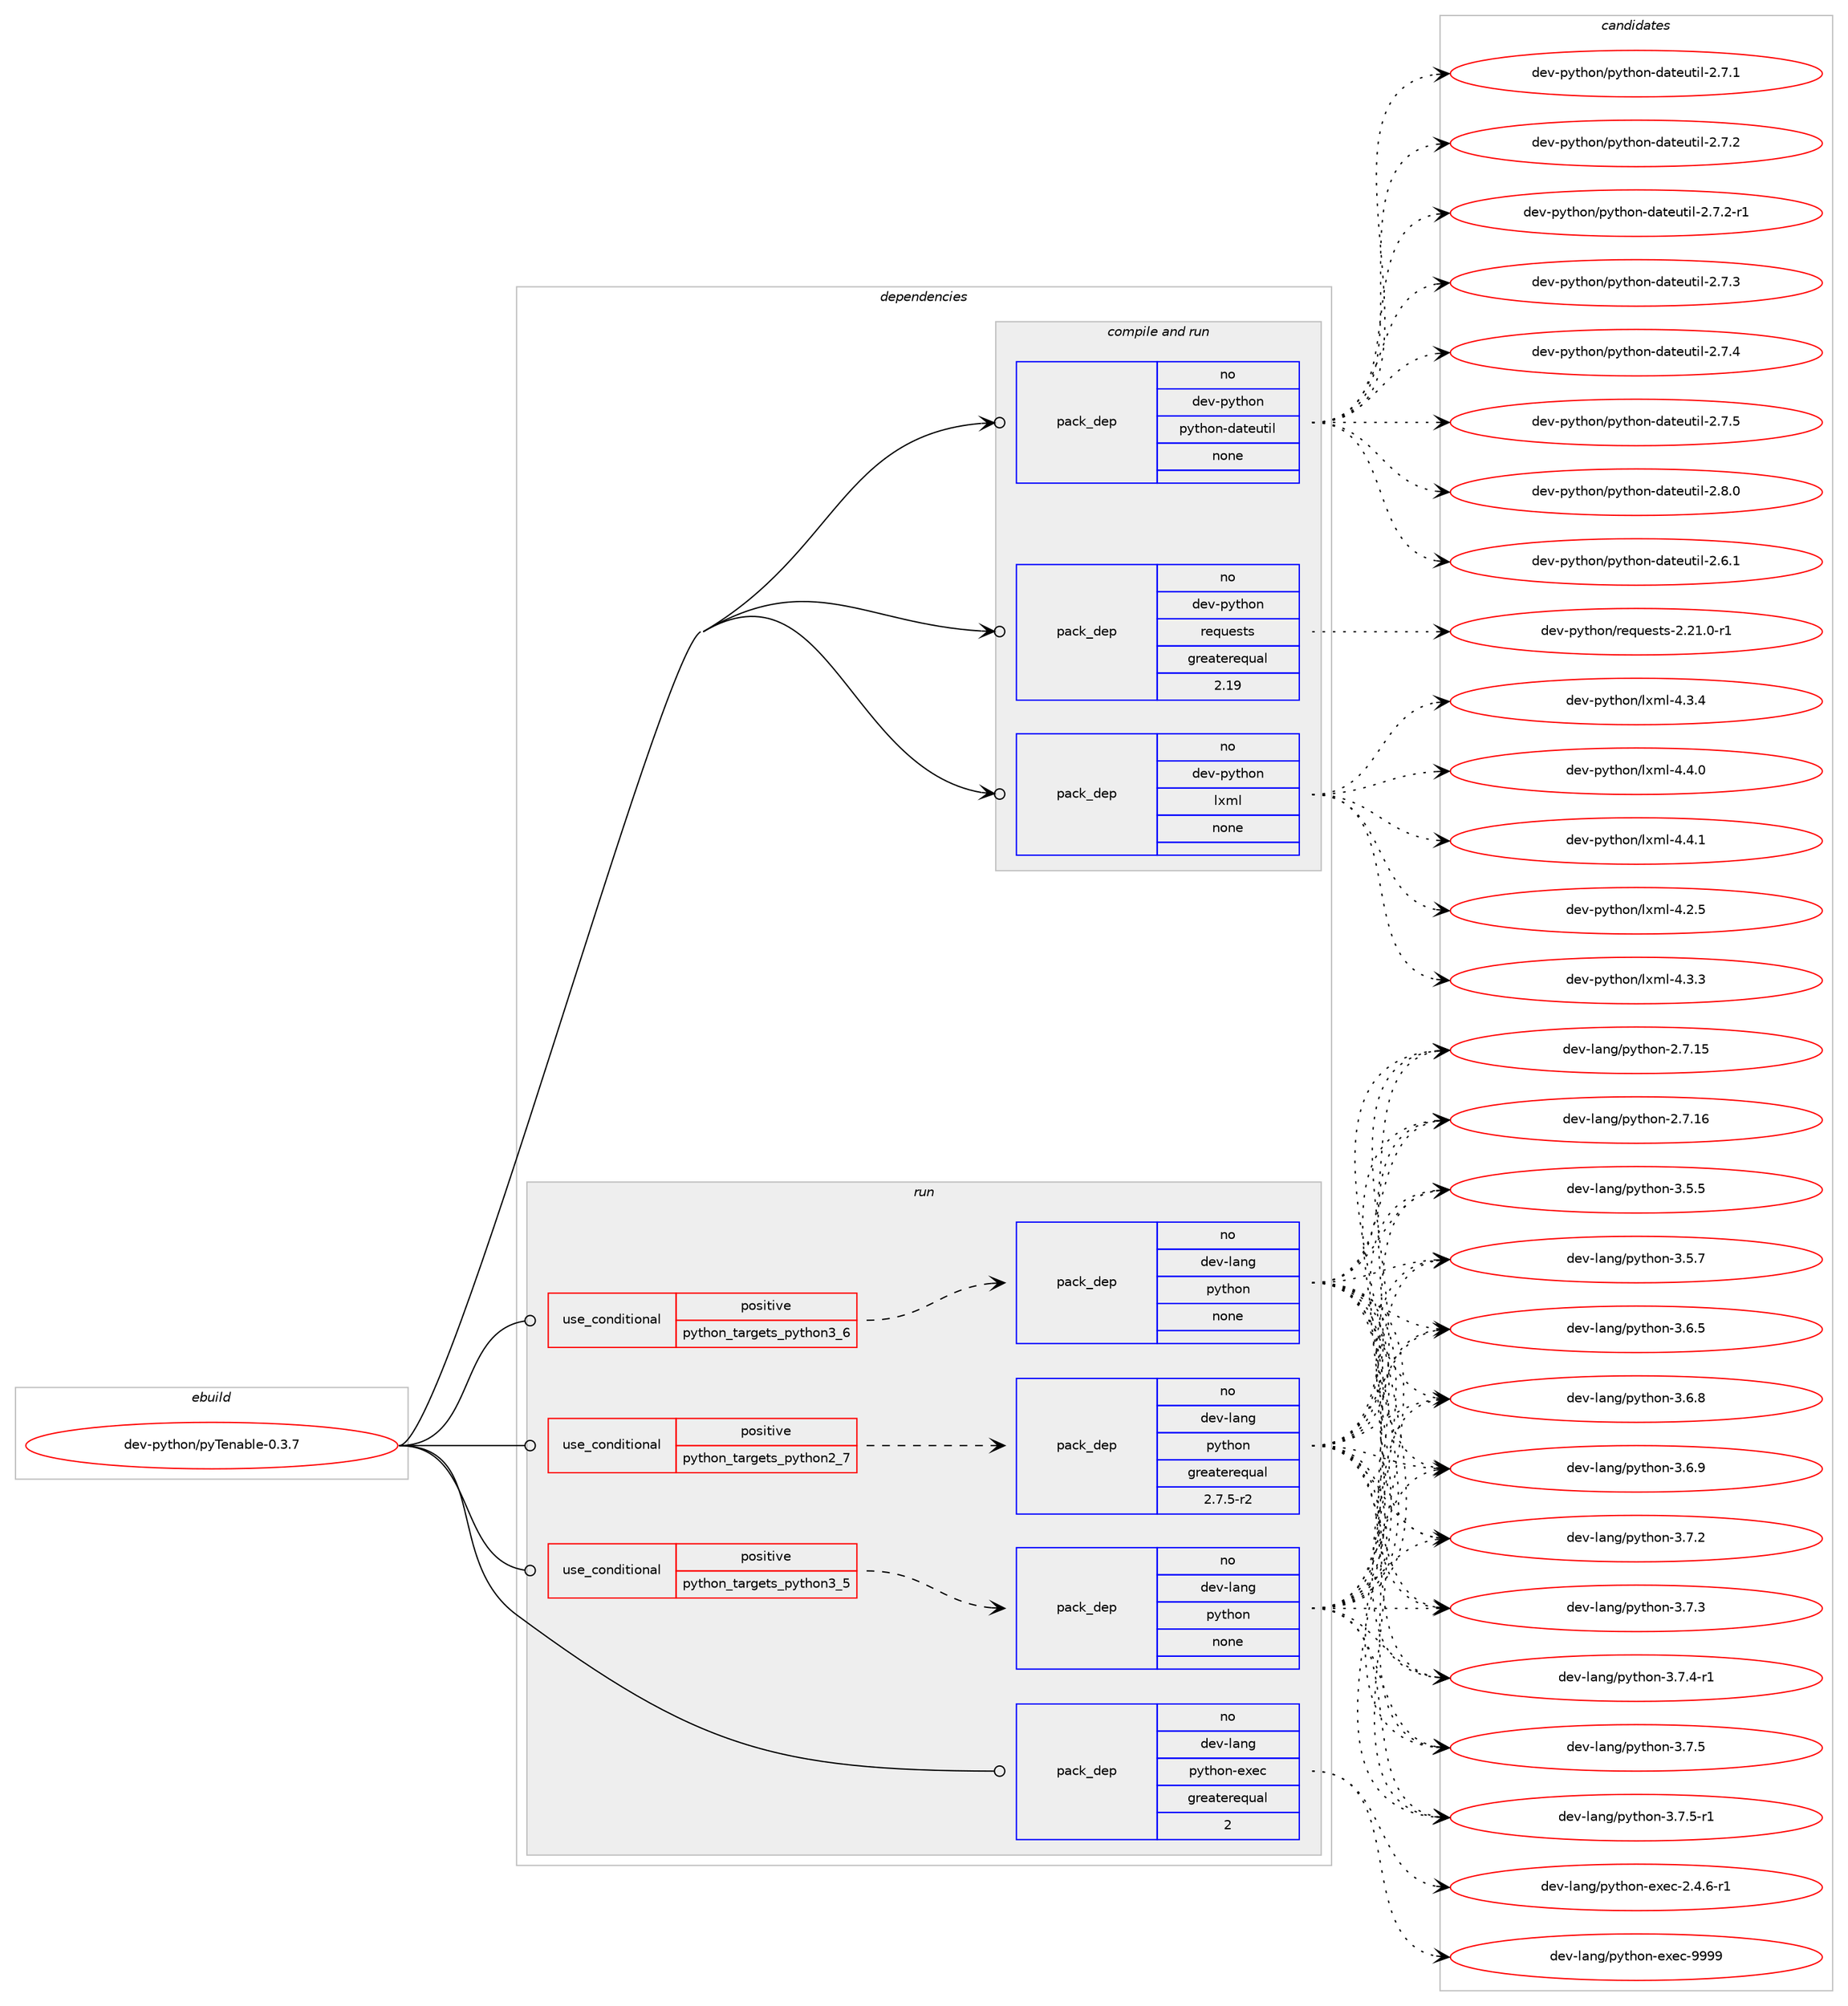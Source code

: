 digraph prolog {

# *************
# Graph options
# *************

newrank=true;
concentrate=true;
compound=true;
graph [rankdir=LR,fontname=Helvetica,fontsize=10,ranksep=1.5];#, ranksep=2.5, nodesep=0.2];
edge  [arrowhead=vee];
node  [fontname=Helvetica,fontsize=10];

# **********
# The ebuild
# **********

subgraph cluster_leftcol {
color=gray;
rank=same;
label=<<i>ebuild</i>>;
id [label="dev-python/pyTenable-0.3.7", color=red, width=4, href="../dev-python/pyTenable-0.3.7.svg"];
}

# ****************
# The dependencies
# ****************

subgraph cluster_midcol {
color=gray;
label=<<i>dependencies</i>>;
subgraph cluster_compile {
fillcolor="#eeeeee";
style=filled;
label=<<i>compile</i>>;
}
subgraph cluster_compileandrun {
fillcolor="#eeeeee";
style=filled;
label=<<i>compile and run</i>>;
subgraph pack466911 {
dependency623995 [label=<<TABLE BORDER="0" CELLBORDER="1" CELLSPACING="0" CELLPADDING="4" WIDTH="220"><TR><TD ROWSPAN="6" CELLPADDING="30">pack_dep</TD></TR><TR><TD WIDTH="110">no</TD></TR><TR><TD>dev-python</TD></TR><TR><TD>lxml</TD></TR><TR><TD>none</TD></TR><TR><TD></TD></TR></TABLE>>, shape=none, color=blue];
}
id:e -> dependency623995:w [weight=20,style="solid",arrowhead="odotvee"];
subgraph pack466912 {
dependency623996 [label=<<TABLE BORDER="0" CELLBORDER="1" CELLSPACING="0" CELLPADDING="4" WIDTH="220"><TR><TD ROWSPAN="6" CELLPADDING="30">pack_dep</TD></TR><TR><TD WIDTH="110">no</TD></TR><TR><TD>dev-python</TD></TR><TR><TD>python-dateutil</TD></TR><TR><TD>none</TD></TR><TR><TD></TD></TR></TABLE>>, shape=none, color=blue];
}
id:e -> dependency623996:w [weight=20,style="solid",arrowhead="odotvee"];
subgraph pack466913 {
dependency623997 [label=<<TABLE BORDER="0" CELLBORDER="1" CELLSPACING="0" CELLPADDING="4" WIDTH="220"><TR><TD ROWSPAN="6" CELLPADDING="30">pack_dep</TD></TR><TR><TD WIDTH="110">no</TD></TR><TR><TD>dev-python</TD></TR><TR><TD>requests</TD></TR><TR><TD>greaterequal</TD></TR><TR><TD>2.19</TD></TR></TABLE>>, shape=none, color=blue];
}
id:e -> dependency623997:w [weight=20,style="solid",arrowhead="odotvee"];
}
subgraph cluster_run {
fillcolor="#eeeeee";
style=filled;
label=<<i>run</i>>;
subgraph cond145240 {
dependency623998 [label=<<TABLE BORDER="0" CELLBORDER="1" CELLSPACING="0" CELLPADDING="4"><TR><TD ROWSPAN="3" CELLPADDING="10">use_conditional</TD></TR><TR><TD>positive</TD></TR><TR><TD>python_targets_python2_7</TD></TR></TABLE>>, shape=none, color=red];
subgraph pack466914 {
dependency623999 [label=<<TABLE BORDER="0" CELLBORDER="1" CELLSPACING="0" CELLPADDING="4" WIDTH="220"><TR><TD ROWSPAN="6" CELLPADDING="30">pack_dep</TD></TR><TR><TD WIDTH="110">no</TD></TR><TR><TD>dev-lang</TD></TR><TR><TD>python</TD></TR><TR><TD>greaterequal</TD></TR><TR><TD>2.7.5-r2</TD></TR></TABLE>>, shape=none, color=blue];
}
dependency623998:e -> dependency623999:w [weight=20,style="dashed",arrowhead="vee"];
}
id:e -> dependency623998:w [weight=20,style="solid",arrowhead="odot"];
subgraph cond145241 {
dependency624000 [label=<<TABLE BORDER="0" CELLBORDER="1" CELLSPACING="0" CELLPADDING="4"><TR><TD ROWSPAN="3" CELLPADDING="10">use_conditional</TD></TR><TR><TD>positive</TD></TR><TR><TD>python_targets_python3_5</TD></TR></TABLE>>, shape=none, color=red];
subgraph pack466915 {
dependency624001 [label=<<TABLE BORDER="0" CELLBORDER="1" CELLSPACING="0" CELLPADDING="4" WIDTH="220"><TR><TD ROWSPAN="6" CELLPADDING="30">pack_dep</TD></TR><TR><TD WIDTH="110">no</TD></TR><TR><TD>dev-lang</TD></TR><TR><TD>python</TD></TR><TR><TD>none</TD></TR><TR><TD></TD></TR></TABLE>>, shape=none, color=blue];
}
dependency624000:e -> dependency624001:w [weight=20,style="dashed",arrowhead="vee"];
}
id:e -> dependency624000:w [weight=20,style="solid",arrowhead="odot"];
subgraph cond145242 {
dependency624002 [label=<<TABLE BORDER="0" CELLBORDER="1" CELLSPACING="0" CELLPADDING="4"><TR><TD ROWSPAN="3" CELLPADDING="10">use_conditional</TD></TR><TR><TD>positive</TD></TR><TR><TD>python_targets_python3_6</TD></TR></TABLE>>, shape=none, color=red];
subgraph pack466916 {
dependency624003 [label=<<TABLE BORDER="0" CELLBORDER="1" CELLSPACING="0" CELLPADDING="4" WIDTH="220"><TR><TD ROWSPAN="6" CELLPADDING="30">pack_dep</TD></TR><TR><TD WIDTH="110">no</TD></TR><TR><TD>dev-lang</TD></TR><TR><TD>python</TD></TR><TR><TD>none</TD></TR><TR><TD></TD></TR></TABLE>>, shape=none, color=blue];
}
dependency624002:e -> dependency624003:w [weight=20,style="dashed",arrowhead="vee"];
}
id:e -> dependency624002:w [weight=20,style="solid",arrowhead="odot"];
subgraph pack466917 {
dependency624004 [label=<<TABLE BORDER="0" CELLBORDER="1" CELLSPACING="0" CELLPADDING="4" WIDTH="220"><TR><TD ROWSPAN="6" CELLPADDING="30">pack_dep</TD></TR><TR><TD WIDTH="110">no</TD></TR><TR><TD>dev-lang</TD></TR><TR><TD>python-exec</TD></TR><TR><TD>greaterequal</TD></TR><TR><TD>2</TD></TR></TABLE>>, shape=none, color=blue];
}
id:e -> dependency624004:w [weight=20,style="solid",arrowhead="odot"];
}
}

# **************
# The candidates
# **************

subgraph cluster_choices {
rank=same;
color=gray;
label=<<i>candidates</i>>;

subgraph choice466911 {
color=black;
nodesep=1;
choice1001011184511212111610411111047108120109108455246504653 [label="dev-python/lxml-4.2.5", color=red, width=4,href="../dev-python/lxml-4.2.5.svg"];
choice1001011184511212111610411111047108120109108455246514651 [label="dev-python/lxml-4.3.3", color=red, width=4,href="../dev-python/lxml-4.3.3.svg"];
choice1001011184511212111610411111047108120109108455246514652 [label="dev-python/lxml-4.3.4", color=red, width=4,href="../dev-python/lxml-4.3.4.svg"];
choice1001011184511212111610411111047108120109108455246524648 [label="dev-python/lxml-4.4.0", color=red, width=4,href="../dev-python/lxml-4.4.0.svg"];
choice1001011184511212111610411111047108120109108455246524649 [label="dev-python/lxml-4.4.1", color=red, width=4,href="../dev-python/lxml-4.4.1.svg"];
dependency623995:e -> choice1001011184511212111610411111047108120109108455246504653:w [style=dotted,weight="100"];
dependency623995:e -> choice1001011184511212111610411111047108120109108455246514651:w [style=dotted,weight="100"];
dependency623995:e -> choice1001011184511212111610411111047108120109108455246514652:w [style=dotted,weight="100"];
dependency623995:e -> choice1001011184511212111610411111047108120109108455246524648:w [style=dotted,weight="100"];
dependency623995:e -> choice1001011184511212111610411111047108120109108455246524649:w [style=dotted,weight="100"];
}
subgraph choice466912 {
color=black;
nodesep=1;
choice10010111845112121116104111110471121211161041111104510097116101117116105108455046544649 [label="dev-python/python-dateutil-2.6.1", color=red, width=4,href="../dev-python/python-dateutil-2.6.1.svg"];
choice10010111845112121116104111110471121211161041111104510097116101117116105108455046554649 [label="dev-python/python-dateutil-2.7.1", color=red, width=4,href="../dev-python/python-dateutil-2.7.1.svg"];
choice10010111845112121116104111110471121211161041111104510097116101117116105108455046554650 [label="dev-python/python-dateutil-2.7.2", color=red, width=4,href="../dev-python/python-dateutil-2.7.2.svg"];
choice100101118451121211161041111104711212111610411111045100971161011171161051084550465546504511449 [label="dev-python/python-dateutil-2.7.2-r1", color=red, width=4,href="../dev-python/python-dateutil-2.7.2-r1.svg"];
choice10010111845112121116104111110471121211161041111104510097116101117116105108455046554651 [label="dev-python/python-dateutil-2.7.3", color=red, width=4,href="../dev-python/python-dateutil-2.7.3.svg"];
choice10010111845112121116104111110471121211161041111104510097116101117116105108455046554652 [label="dev-python/python-dateutil-2.7.4", color=red, width=4,href="../dev-python/python-dateutil-2.7.4.svg"];
choice10010111845112121116104111110471121211161041111104510097116101117116105108455046554653 [label="dev-python/python-dateutil-2.7.5", color=red, width=4,href="../dev-python/python-dateutil-2.7.5.svg"];
choice10010111845112121116104111110471121211161041111104510097116101117116105108455046564648 [label="dev-python/python-dateutil-2.8.0", color=red, width=4,href="../dev-python/python-dateutil-2.8.0.svg"];
dependency623996:e -> choice10010111845112121116104111110471121211161041111104510097116101117116105108455046544649:w [style=dotted,weight="100"];
dependency623996:e -> choice10010111845112121116104111110471121211161041111104510097116101117116105108455046554649:w [style=dotted,weight="100"];
dependency623996:e -> choice10010111845112121116104111110471121211161041111104510097116101117116105108455046554650:w [style=dotted,weight="100"];
dependency623996:e -> choice100101118451121211161041111104711212111610411111045100971161011171161051084550465546504511449:w [style=dotted,weight="100"];
dependency623996:e -> choice10010111845112121116104111110471121211161041111104510097116101117116105108455046554651:w [style=dotted,weight="100"];
dependency623996:e -> choice10010111845112121116104111110471121211161041111104510097116101117116105108455046554652:w [style=dotted,weight="100"];
dependency623996:e -> choice10010111845112121116104111110471121211161041111104510097116101117116105108455046554653:w [style=dotted,weight="100"];
dependency623996:e -> choice10010111845112121116104111110471121211161041111104510097116101117116105108455046564648:w [style=dotted,weight="100"];
}
subgraph choice466913 {
color=black;
nodesep=1;
choice1001011184511212111610411111047114101113117101115116115455046504946484511449 [label="dev-python/requests-2.21.0-r1", color=red, width=4,href="../dev-python/requests-2.21.0-r1.svg"];
dependency623997:e -> choice1001011184511212111610411111047114101113117101115116115455046504946484511449:w [style=dotted,weight="100"];
}
subgraph choice466914 {
color=black;
nodesep=1;
choice10010111845108971101034711212111610411111045504655464953 [label="dev-lang/python-2.7.15", color=red, width=4,href="../dev-lang/python-2.7.15.svg"];
choice10010111845108971101034711212111610411111045504655464954 [label="dev-lang/python-2.7.16", color=red, width=4,href="../dev-lang/python-2.7.16.svg"];
choice100101118451089711010347112121116104111110455146534653 [label="dev-lang/python-3.5.5", color=red, width=4,href="../dev-lang/python-3.5.5.svg"];
choice100101118451089711010347112121116104111110455146534655 [label="dev-lang/python-3.5.7", color=red, width=4,href="../dev-lang/python-3.5.7.svg"];
choice100101118451089711010347112121116104111110455146544653 [label="dev-lang/python-3.6.5", color=red, width=4,href="../dev-lang/python-3.6.5.svg"];
choice100101118451089711010347112121116104111110455146544656 [label="dev-lang/python-3.6.8", color=red, width=4,href="../dev-lang/python-3.6.8.svg"];
choice100101118451089711010347112121116104111110455146544657 [label="dev-lang/python-3.6.9", color=red, width=4,href="../dev-lang/python-3.6.9.svg"];
choice100101118451089711010347112121116104111110455146554650 [label="dev-lang/python-3.7.2", color=red, width=4,href="../dev-lang/python-3.7.2.svg"];
choice100101118451089711010347112121116104111110455146554651 [label="dev-lang/python-3.7.3", color=red, width=4,href="../dev-lang/python-3.7.3.svg"];
choice1001011184510897110103471121211161041111104551465546524511449 [label="dev-lang/python-3.7.4-r1", color=red, width=4,href="../dev-lang/python-3.7.4-r1.svg"];
choice100101118451089711010347112121116104111110455146554653 [label="dev-lang/python-3.7.5", color=red, width=4,href="../dev-lang/python-3.7.5.svg"];
choice1001011184510897110103471121211161041111104551465546534511449 [label="dev-lang/python-3.7.5-r1", color=red, width=4,href="../dev-lang/python-3.7.5-r1.svg"];
dependency623999:e -> choice10010111845108971101034711212111610411111045504655464953:w [style=dotted,weight="100"];
dependency623999:e -> choice10010111845108971101034711212111610411111045504655464954:w [style=dotted,weight="100"];
dependency623999:e -> choice100101118451089711010347112121116104111110455146534653:w [style=dotted,weight="100"];
dependency623999:e -> choice100101118451089711010347112121116104111110455146534655:w [style=dotted,weight="100"];
dependency623999:e -> choice100101118451089711010347112121116104111110455146544653:w [style=dotted,weight="100"];
dependency623999:e -> choice100101118451089711010347112121116104111110455146544656:w [style=dotted,weight="100"];
dependency623999:e -> choice100101118451089711010347112121116104111110455146544657:w [style=dotted,weight="100"];
dependency623999:e -> choice100101118451089711010347112121116104111110455146554650:w [style=dotted,weight="100"];
dependency623999:e -> choice100101118451089711010347112121116104111110455146554651:w [style=dotted,weight="100"];
dependency623999:e -> choice1001011184510897110103471121211161041111104551465546524511449:w [style=dotted,weight="100"];
dependency623999:e -> choice100101118451089711010347112121116104111110455146554653:w [style=dotted,weight="100"];
dependency623999:e -> choice1001011184510897110103471121211161041111104551465546534511449:w [style=dotted,weight="100"];
}
subgraph choice466915 {
color=black;
nodesep=1;
choice10010111845108971101034711212111610411111045504655464953 [label="dev-lang/python-2.7.15", color=red, width=4,href="../dev-lang/python-2.7.15.svg"];
choice10010111845108971101034711212111610411111045504655464954 [label="dev-lang/python-2.7.16", color=red, width=4,href="../dev-lang/python-2.7.16.svg"];
choice100101118451089711010347112121116104111110455146534653 [label="dev-lang/python-3.5.5", color=red, width=4,href="../dev-lang/python-3.5.5.svg"];
choice100101118451089711010347112121116104111110455146534655 [label="dev-lang/python-3.5.7", color=red, width=4,href="../dev-lang/python-3.5.7.svg"];
choice100101118451089711010347112121116104111110455146544653 [label="dev-lang/python-3.6.5", color=red, width=4,href="../dev-lang/python-3.6.5.svg"];
choice100101118451089711010347112121116104111110455146544656 [label="dev-lang/python-3.6.8", color=red, width=4,href="../dev-lang/python-3.6.8.svg"];
choice100101118451089711010347112121116104111110455146544657 [label="dev-lang/python-3.6.9", color=red, width=4,href="../dev-lang/python-3.6.9.svg"];
choice100101118451089711010347112121116104111110455146554650 [label="dev-lang/python-3.7.2", color=red, width=4,href="../dev-lang/python-3.7.2.svg"];
choice100101118451089711010347112121116104111110455146554651 [label="dev-lang/python-3.7.3", color=red, width=4,href="../dev-lang/python-3.7.3.svg"];
choice1001011184510897110103471121211161041111104551465546524511449 [label="dev-lang/python-3.7.4-r1", color=red, width=4,href="../dev-lang/python-3.7.4-r1.svg"];
choice100101118451089711010347112121116104111110455146554653 [label="dev-lang/python-3.7.5", color=red, width=4,href="../dev-lang/python-3.7.5.svg"];
choice1001011184510897110103471121211161041111104551465546534511449 [label="dev-lang/python-3.7.5-r1", color=red, width=4,href="../dev-lang/python-3.7.5-r1.svg"];
dependency624001:e -> choice10010111845108971101034711212111610411111045504655464953:w [style=dotted,weight="100"];
dependency624001:e -> choice10010111845108971101034711212111610411111045504655464954:w [style=dotted,weight="100"];
dependency624001:e -> choice100101118451089711010347112121116104111110455146534653:w [style=dotted,weight="100"];
dependency624001:e -> choice100101118451089711010347112121116104111110455146534655:w [style=dotted,weight="100"];
dependency624001:e -> choice100101118451089711010347112121116104111110455146544653:w [style=dotted,weight="100"];
dependency624001:e -> choice100101118451089711010347112121116104111110455146544656:w [style=dotted,weight="100"];
dependency624001:e -> choice100101118451089711010347112121116104111110455146544657:w [style=dotted,weight="100"];
dependency624001:e -> choice100101118451089711010347112121116104111110455146554650:w [style=dotted,weight="100"];
dependency624001:e -> choice100101118451089711010347112121116104111110455146554651:w [style=dotted,weight="100"];
dependency624001:e -> choice1001011184510897110103471121211161041111104551465546524511449:w [style=dotted,weight="100"];
dependency624001:e -> choice100101118451089711010347112121116104111110455146554653:w [style=dotted,weight="100"];
dependency624001:e -> choice1001011184510897110103471121211161041111104551465546534511449:w [style=dotted,weight="100"];
}
subgraph choice466916 {
color=black;
nodesep=1;
choice10010111845108971101034711212111610411111045504655464953 [label="dev-lang/python-2.7.15", color=red, width=4,href="../dev-lang/python-2.7.15.svg"];
choice10010111845108971101034711212111610411111045504655464954 [label="dev-lang/python-2.7.16", color=red, width=4,href="../dev-lang/python-2.7.16.svg"];
choice100101118451089711010347112121116104111110455146534653 [label="dev-lang/python-3.5.5", color=red, width=4,href="../dev-lang/python-3.5.5.svg"];
choice100101118451089711010347112121116104111110455146534655 [label="dev-lang/python-3.5.7", color=red, width=4,href="../dev-lang/python-3.5.7.svg"];
choice100101118451089711010347112121116104111110455146544653 [label="dev-lang/python-3.6.5", color=red, width=4,href="../dev-lang/python-3.6.5.svg"];
choice100101118451089711010347112121116104111110455146544656 [label="dev-lang/python-3.6.8", color=red, width=4,href="../dev-lang/python-3.6.8.svg"];
choice100101118451089711010347112121116104111110455146544657 [label="dev-lang/python-3.6.9", color=red, width=4,href="../dev-lang/python-3.6.9.svg"];
choice100101118451089711010347112121116104111110455146554650 [label="dev-lang/python-3.7.2", color=red, width=4,href="../dev-lang/python-3.7.2.svg"];
choice100101118451089711010347112121116104111110455146554651 [label="dev-lang/python-3.7.3", color=red, width=4,href="../dev-lang/python-3.7.3.svg"];
choice1001011184510897110103471121211161041111104551465546524511449 [label="dev-lang/python-3.7.4-r1", color=red, width=4,href="../dev-lang/python-3.7.4-r1.svg"];
choice100101118451089711010347112121116104111110455146554653 [label="dev-lang/python-3.7.5", color=red, width=4,href="../dev-lang/python-3.7.5.svg"];
choice1001011184510897110103471121211161041111104551465546534511449 [label="dev-lang/python-3.7.5-r1", color=red, width=4,href="../dev-lang/python-3.7.5-r1.svg"];
dependency624003:e -> choice10010111845108971101034711212111610411111045504655464953:w [style=dotted,weight="100"];
dependency624003:e -> choice10010111845108971101034711212111610411111045504655464954:w [style=dotted,weight="100"];
dependency624003:e -> choice100101118451089711010347112121116104111110455146534653:w [style=dotted,weight="100"];
dependency624003:e -> choice100101118451089711010347112121116104111110455146534655:w [style=dotted,weight="100"];
dependency624003:e -> choice100101118451089711010347112121116104111110455146544653:w [style=dotted,weight="100"];
dependency624003:e -> choice100101118451089711010347112121116104111110455146544656:w [style=dotted,weight="100"];
dependency624003:e -> choice100101118451089711010347112121116104111110455146544657:w [style=dotted,weight="100"];
dependency624003:e -> choice100101118451089711010347112121116104111110455146554650:w [style=dotted,weight="100"];
dependency624003:e -> choice100101118451089711010347112121116104111110455146554651:w [style=dotted,weight="100"];
dependency624003:e -> choice1001011184510897110103471121211161041111104551465546524511449:w [style=dotted,weight="100"];
dependency624003:e -> choice100101118451089711010347112121116104111110455146554653:w [style=dotted,weight="100"];
dependency624003:e -> choice1001011184510897110103471121211161041111104551465546534511449:w [style=dotted,weight="100"];
}
subgraph choice466917 {
color=black;
nodesep=1;
choice10010111845108971101034711212111610411111045101120101994550465246544511449 [label="dev-lang/python-exec-2.4.6-r1", color=red, width=4,href="../dev-lang/python-exec-2.4.6-r1.svg"];
choice10010111845108971101034711212111610411111045101120101994557575757 [label="dev-lang/python-exec-9999", color=red, width=4,href="../dev-lang/python-exec-9999.svg"];
dependency624004:e -> choice10010111845108971101034711212111610411111045101120101994550465246544511449:w [style=dotted,weight="100"];
dependency624004:e -> choice10010111845108971101034711212111610411111045101120101994557575757:w [style=dotted,weight="100"];
}
}

}
